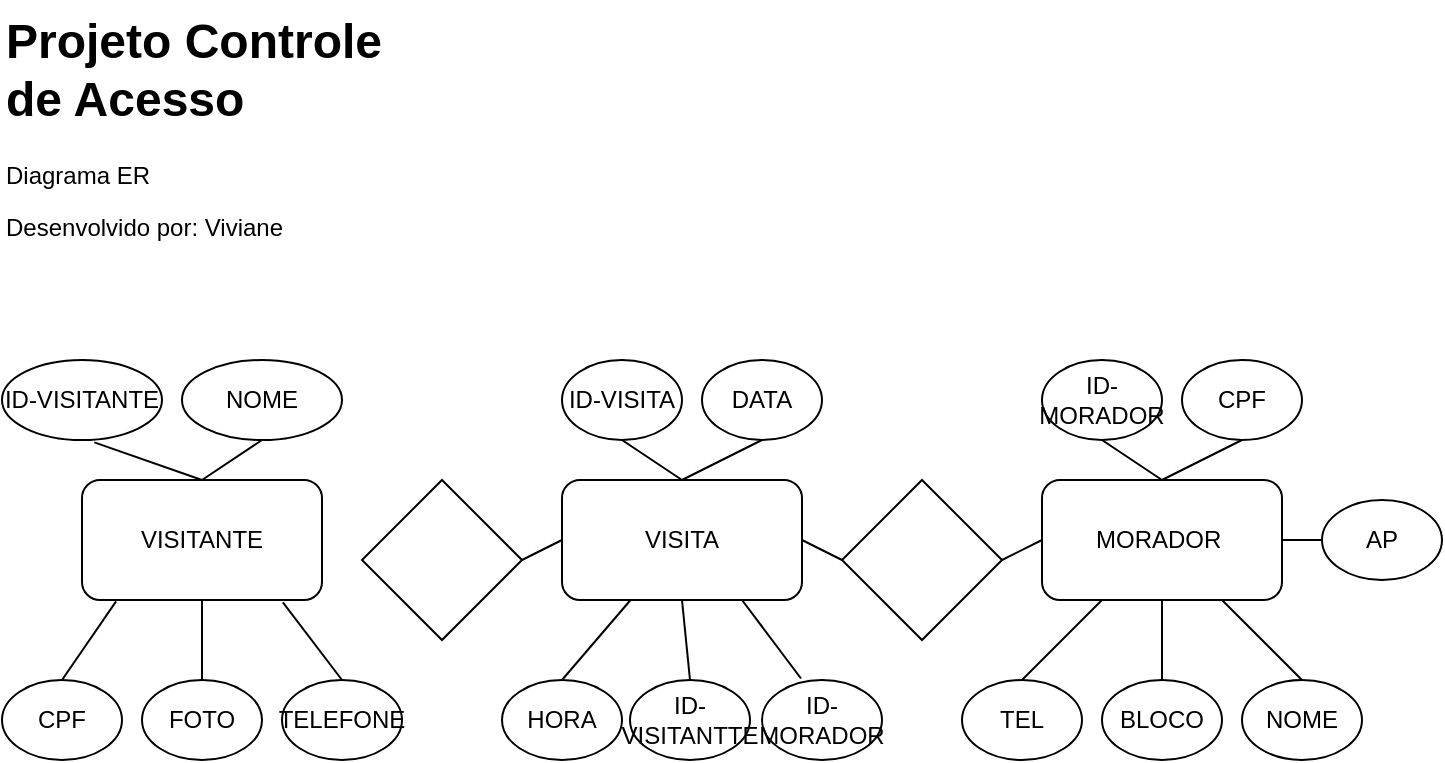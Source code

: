 <mxfile version="26.1.0">
  <diagram name="Página-1" id="n-gYPnxzvoxbKC6MefwJ">
    <mxGraphModel dx="561" dy="331" grid="1" gridSize="10" guides="1" tooltips="1" connect="1" arrows="1" fold="1" page="1" pageScale="1" pageWidth="827" pageHeight="1169" math="0" shadow="0">
      <root>
        <mxCell id="0" />
        <mxCell id="1" parent="0" />
        <mxCell id="aXi3hPOdCCC3074mC9qm-3" value="VISITANTE" style="rounded=1;whiteSpace=wrap;html=1;" parent="1" vertex="1">
          <mxGeometry x="80" y="260" width="120" height="60" as="geometry" />
        </mxCell>
        <mxCell id="aXi3hPOdCCC3074mC9qm-4" value="VISITA" style="rounded=1;whiteSpace=wrap;html=1;" parent="1" vertex="1">
          <mxGeometry x="320" y="260" width="120" height="60" as="geometry" />
        </mxCell>
        <mxCell id="aXi3hPOdCCC3074mC9qm-6" value="MORADOR&amp;nbsp;" style="rounded=1;whiteSpace=wrap;html=1;" parent="1" vertex="1">
          <mxGeometry x="560" y="260" width="120" height="60" as="geometry" />
        </mxCell>
        <mxCell id="aXi3hPOdCCC3074mC9qm-7" value="" style="rhombus;whiteSpace=wrap;html=1;" parent="1" vertex="1">
          <mxGeometry x="220" y="260" width="80" height="80" as="geometry" />
        </mxCell>
        <mxCell id="aXi3hPOdCCC3074mC9qm-8" value="" style="rhombus;whiteSpace=wrap;html=1;" parent="1" vertex="1">
          <mxGeometry x="460" y="260" width="80" height="80" as="geometry" />
        </mxCell>
        <mxCell id="aXi3hPOdCCC3074mC9qm-9" value="ID-VISITANTE" style="ellipse;whiteSpace=wrap;html=1;" parent="1" vertex="1">
          <mxGeometry x="40" y="200" width="80" height="40" as="geometry" />
        </mxCell>
        <mxCell id="aXi3hPOdCCC3074mC9qm-10" value="NOME" style="ellipse;whiteSpace=wrap;html=1;" parent="1" vertex="1">
          <mxGeometry x="130" y="200" width="80" height="40" as="geometry" />
        </mxCell>
        <mxCell id="aXi3hPOdCCC3074mC9qm-12" value="CPF" style="ellipse;whiteSpace=wrap;html=1;" parent="1" vertex="1">
          <mxGeometry x="40" y="360" width="60" height="40" as="geometry" />
        </mxCell>
        <mxCell id="aXi3hPOdCCC3074mC9qm-15" value="FOTO" style="ellipse;whiteSpace=wrap;html=1;" parent="1" vertex="1">
          <mxGeometry x="110" y="360" width="60" height="40" as="geometry" />
        </mxCell>
        <mxCell id="aXi3hPOdCCC3074mC9qm-16" value="TELEFONE" style="ellipse;whiteSpace=wrap;html=1;" parent="1" vertex="1">
          <mxGeometry x="180" y="360" width="60" height="40" as="geometry" />
        </mxCell>
        <mxCell id="aXi3hPOdCCC3074mC9qm-17" value="HORA" style="ellipse;whiteSpace=wrap;html=1;" parent="1" vertex="1">
          <mxGeometry x="290" y="360" width="60" height="40" as="geometry" />
        </mxCell>
        <mxCell id="aXi3hPOdCCC3074mC9qm-18" value="ID-VISITANTTE" style="ellipse;whiteSpace=wrap;html=1;" parent="1" vertex="1">
          <mxGeometry x="354" y="360" width="60" height="40" as="geometry" />
        </mxCell>
        <mxCell id="aXi3hPOdCCC3074mC9qm-19" value="ID-MORADOR" style="ellipse;whiteSpace=wrap;html=1;" parent="1" vertex="1">
          <mxGeometry x="420" y="360" width="60" height="40" as="geometry" />
        </mxCell>
        <mxCell id="aXi3hPOdCCC3074mC9qm-20" value="TEL" style="ellipse;whiteSpace=wrap;html=1;" parent="1" vertex="1">
          <mxGeometry x="520" y="360" width="60" height="40" as="geometry" />
        </mxCell>
        <mxCell id="aXi3hPOdCCC3074mC9qm-21" value="BLOCO" style="ellipse;whiteSpace=wrap;html=1;" parent="1" vertex="1">
          <mxGeometry x="590" y="360" width="60" height="40" as="geometry" />
        </mxCell>
        <mxCell id="aXi3hPOdCCC3074mC9qm-22" value="NOME" style="ellipse;whiteSpace=wrap;html=1;" parent="1" vertex="1">
          <mxGeometry x="660" y="360" width="60" height="40" as="geometry" />
        </mxCell>
        <mxCell id="aXi3hPOdCCC3074mC9qm-23" value="AP" style="ellipse;whiteSpace=wrap;html=1;" parent="1" vertex="1">
          <mxGeometry x="700" y="270" width="60" height="40" as="geometry" />
        </mxCell>
        <mxCell id="aXi3hPOdCCC3074mC9qm-24" value="ID-VISITA" style="ellipse;whiteSpace=wrap;html=1;" parent="1" vertex="1">
          <mxGeometry x="320" y="200" width="60" height="40" as="geometry" />
        </mxCell>
        <mxCell id="aXi3hPOdCCC3074mC9qm-25" value="DATA" style="ellipse;whiteSpace=wrap;html=1;" parent="1" vertex="1">
          <mxGeometry x="390" y="200" width="60" height="40" as="geometry" />
        </mxCell>
        <mxCell id="aXi3hPOdCCC3074mC9qm-26" value="ID-MORADOR" style="ellipse;whiteSpace=wrap;html=1;" parent="1" vertex="1">
          <mxGeometry x="560" y="200" width="60" height="40" as="geometry" />
        </mxCell>
        <mxCell id="aXi3hPOdCCC3074mC9qm-27" value="CPF" style="ellipse;whiteSpace=wrap;html=1;" parent="1" vertex="1">
          <mxGeometry x="630" y="200" width="60" height="40" as="geometry" />
        </mxCell>
        <mxCell id="OKWARlwrvnnZrhkhigwl-1" value="&lt;h1 style=&quot;margin-top: 0px;&quot;&gt;Projeto Controle de Acesso&lt;/h1&gt;&lt;p&gt;Diagrama ER&lt;/p&gt;&lt;p&gt;Desenvolvido por: Viviane&lt;/p&gt;" style="text;html=1;whiteSpace=wrap;overflow=hidden;rounded=0;" vertex="1" parent="1">
          <mxGeometry x="40" y="20" width="220" height="150" as="geometry" />
        </mxCell>
        <mxCell id="OKWARlwrvnnZrhkhigwl-2" value="" style="endArrow=none;html=1;rounded=0;entryX=0;entryY=0.5;entryDx=0;entryDy=0;exitX=1;exitY=0.5;exitDx=0;exitDy=0;" edge="1" parent="1" source="aXi3hPOdCCC3074mC9qm-7" target="aXi3hPOdCCC3074mC9qm-4">
          <mxGeometry width="50" height="50" relative="1" as="geometry">
            <mxPoint x="330" y="230" as="sourcePoint" />
            <mxPoint x="380" y="180" as="targetPoint" />
          </mxGeometry>
        </mxCell>
        <mxCell id="OKWARlwrvnnZrhkhigwl-3" value="" style="endArrow=none;html=1;rounded=0;exitX=0.5;exitY=0;exitDx=0;exitDy=0;" edge="1" parent="1" source="aXi3hPOdCCC3074mC9qm-17" target="aXi3hPOdCCC3074mC9qm-4">
          <mxGeometry width="50" height="50" relative="1" as="geometry">
            <mxPoint x="320" y="340" as="sourcePoint" />
            <mxPoint x="370" y="290" as="targetPoint" />
          </mxGeometry>
        </mxCell>
        <mxCell id="OKWARlwrvnnZrhkhigwl-4" value="" style="endArrow=none;html=1;rounded=0;exitX=0.5;exitY=0;exitDx=0;exitDy=0;entryX=0.5;entryY=1;entryDx=0;entryDy=0;" edge="1" parent="1" source="aXi3hPOdCCC3074mC9qm-18" target="aXi3hPOdCCC3074mC9qm-4">
          <mxGeometry width="50" height="50" relative="1" as="geometry">
            <mxPoint x="320" y="340" as="sourcePoint" />
            <mxPoint x="370" y="290" as="targetPoint" />
          </mxGeometry>
        </mxCell>
        <mxCell id="OKWARlwrvnnZrhkhigwl-5" value="" style="endArrow=none;html=1;rounded=0;exitX=0.325;exitY=-0.019;exitDx=0;exitDy=0;exitPerimeter=0;entryX=0.75;entryY=1;entryDx=0;entryDy=0;" edge="1" parent="1" source="aXi3hPOdCCC3074mC9qm-19" target="aXi3hPOdCCC3074mC9qm-4">
          <mxGeometry width="50" height="50" relative="1" as="geometry">
            <mxPoint x="320" y="340" as="sourcePoint" />
            <mxPoint x="370" y="290" as="targetPoint" />
          </mxGeometry>
        </mxCell>
        <mxCell id="OKWARlwrvnnZrhkhigwl-9" value="" style="endArrow=none;html=1;rounded=0;entryX=0.5;entryY=1;entryDx=0;entryDy=0;exitX=0.5;exitY=0;exitDx=0;exitDy=0;" edge="1" parent="1" source="aXi3hPOdCCC3074mC9qm-15" target="aXi3hPOdCCC3074mC9qm-3">
          <mxGeometry width="50" height="50" relative="1" as="geometry">
            <mxPoint x="150" y="340" as="sourcePoint" />
            <mxPoint x="200" y="290" as="targetPoint" />
          </mxGeometry>
        </mxCell>
        <mxCell id="OKWARlwrvnnZrhkhigwl-10" value="" style="endArrow=none;html=1;rounded=0;exitX=0.5;exitY=0;exitDx=0;exitDy=0;entryX=0.142;entryY=1.011;entryDx=0;entryDy=0;entryPerimeter=0;" edge="1" parent="1" source="aXi3hPOdCCC3074mC9qm-12" target="aXi3hPOdCCC3074mC9qm-3">
          <mxGeometry width="50" height="50" relative="1" as="geometry">
            <mxPoint x="150" y="340" as="sourcePoint" />
            <mxPoint x="200" y="290" as="targetPoint" />
          </mxGeometry>
        </mxCell>
        <mxCell id="OKWARlwrvnnZrhkhigwl-11" value="" style="endArrow=none;html=1;rounded=0;exitX=0.5;exitY=0;exitDx=0;exitDy=0;entryX=0.837;entryY=1.019;entryDx=0;entryDy=0;entryPerimeter=0;" edge="1" parent="1" source="aXi3hPOdCCC3074mC9qm-16" target="aXi3hPOdCCC3074mC9qm-3">
          <mxGeometry width="50" height="50" relative="1" as="geometry">
            <mxPoint x="150" y="340" as="sourcePoint" />
            <mxPoint x="200" y="290" as="targetPoint" />
          </mxGeometry>
        </mxCell>
        <mxCell id="OKWARlwrvnnZrhkhigwl-12" value="" style="endArrow=none;html=1;rounded=0;entryX=0.5;entryY=1;entryDx=0;entryDy=0;exitX=0.5;exitY=0;exitDx=0;exitDy=0;" edge="1" parent="1" source="aXi3hPOdCCC3074mC9qm-3" target="aXi3hPOdCCC3074mC9qm-10">
          <mxGeometry width="50" height="50" relative="1" as="geometry">
            <mxPoint x="150" y="340" as="sourcePoint" />
            <mxPoint x="200" y="290" as="targetPoint" />
          </mxGeometry>
        </mxCell>
        <mxCell id="OKWARlwrvnnZrhkhigwl-13" value="" style="endArrow=none;html=1;rounded=0;entryX=0.577;entryY=1.029;entryDx=0;entryDy=0;entryPerimeter=0;exitX=0.5;exitY=0;exitDx=0;exitDy=0;" edge="1" parent="1" source="aXi3hPOdCCC3074mC9qm-3" target="aXi3hPOdCCC3074mC9qm-9">
          <mxGeometry width="50" height="50" relative="1" as="geometry">
            <mxPoint x="150" y="340" as="sourcePoint" />
            <mxPoint x="200" y="290" as="targetPoint" />
          </mxGeometry>
        </mxCell>
        <mxCell id="OKWARlwrvnnZrhkhigwl-14" value="" style="endArrow=none;html=1;rounded=0;entryX=0.5;entryY=1;entryDx=0;entryDy=0;exitX=0.5;exitY=0;exitDx=0;exitDy=0;" edge="1" parent="1" source="aXi3hPOdCCC3074mC9qm-4" target="aXi3hPOdCCC3074mC9qm-25">
          <mxGeometry width="50" height="50" relative="1" as="geometry">
            <mxPoint x="440" y="340" as="sourcePoint" />
            <mxPoint x="490" y="290" as="targetPoint" />
          </mxGeometry>
        </mxCell>
        <mxCell id="OKWARlwrvnnZrhkhigwl-15" value="" style="endArrow=none;html=1;rounded=0;entryX=0.5;entryY=1;entryDx=0;entryDy=0;exitX=0.5;exitY=0;exitDx=0;exitDy=0;" edge="1" parent="1" source="aXi3hPOdCCC3074mC9qm-4" target="aXi3hPOdCCC3074mC9qm-24">
          <mxGeometry width="50" height="50" relative="1" as="geometry">
            <mxPoint x="440" y="340" as="sourcePoint" />
            <mxPoint x="490" y="290" as="targetPoint" />
          </mxGeometry>
        </mxCell>
        <mxCell id="OKWARlwrvnnZrhkhigwl-16" value="" style="endArrow=none;html=1;rounded=0;exitX=1;exitY=0.5;exitDx=0;exitDy=0;entryX=0;entryY=0.5;entryDx=0;entryDy=0;" edge="1" parent="1" source="aXi3hPOdCCC3074mC9qm-4" target="aXi3hPOdCCC3074mC9qm-8">
          <mxGeometry width="50" height="50" relative="1" as="geometry">
            <mxPoint x="440" y="300" as="sourcePoint" />
            <mxPoint x="490" y="250" as="targetPoint" />
          </mxGeometry>
        </mxCell>
        <mxCell id="OKWARlwrvnnZrhkhigwl-17" value="" style="endArrow=none;html=1;rounded=0;entryX=0;entryY=0.5;entryDx=0;entryDy=0;" edge="1" parent="1" target="aXi3hPOdCCC3074mC9qm-6">
          <mxGeometry width="50" height="50" relative="1" as="geometry">
            <mxPoint x="540" y="300" as="sourcePoint" />
            <mxPoint x="490" y="290" as="targetPoint" />
          </mxGeometry>
        </mxCell>
        <mxCell id="OKWARlwrvnnZrhkhigwl-18" value="" style="endArrow=none;html=1;rounded=0;entryX=0.5;entryY=1;entryDx=0;entryDy=0;exitX=0.5;exitY=0;exitDx=0;exitDy=0;" edge="1" parent="1" source="aXi3hPOdCCC3074mC9qm-6" target="aXi3hPOdCCC3074mC9qm-26">
          <mxGeometry width="50" height="50" relative="1" as="geometry">
            <mxPoint x="440" y="340" as="sourcePoint" />
            <mxPoint x="490" y="290" as="targetPoint" />
          </mxGeometry>
        </mxCell>
        <mxCell id="OKWARlwrvnnZrhkhigwl-19" value="" style="endArrow=none;html=1;rounded=0;entryX=0.5;entryY=1;entryDx=0;entryDy=0;exitX=0.5;exitY=0;exitDx=0;exitDy=0;" edge="1" parent="1" source="aXi3hPOdCCC3074mC9qm-6" target="aXi3hPOdCCC3074mC9qm-27">
          <mxGeometry width="50" height="50" relative="1" as="geometry">
            <mxPoint x="440" y="340" as="sourcePoint" />
            <mxPoint x="490" y="290" as="targetPoint" />
          </mxGeometry>
        </mxCell>
        <mxCell id="OKWARlwrvnnZrhkhigwl-20" value="" style="endArrow=none;html=1;rounded=0;entryX=0.5;entryY=1;entryDx=0;entryDy=0;exitX=0.5;exitY=0;exitDx=0;exitDy=0;" edge="1" parent="1" source="aXi3hPOdCCC3074mC9qm-21" target="aXi3hPOdCCC3074mC9qm-6">
          <mxGeometry width="50" height="50" relative="1" as="geometry">
            <mxPoint x="440" y="340" as="sourcePoint" />
            <mxPoint x="490" y="290" as="targetPoint" />
          </mxGeometry>
        </mxCell>
        <mxCell id="OKWARlwrvnnZrhkhigwl-21" value="" style="endArrow=none;html=1;rounded=0;entryX=0.25;entryY=1;entryDx=0;entryDy=0;exitX=0.5;exitY=0;exitDx=0;exitDy=0;" edge="1" parent="1" source="aXi3hPOdCCC3074mC9qm-20" target="aXi3hPOdCCC3074mC9qm-6">
          <mxGeometry width="50" height="50" relative="1" as="geometry">
            <mxPoint x="440" y="340" as="sourcePoint" />
            <mxPoint x="490" y="290" as="targetPoint" />
          </mxGeometry>
        </mxCell>
        <mxCell id="OKWARlwrvnnZrhkhigwl-22" value="" style="endArrow=none;html=1;rounded=0;exitX=0.5;exitY=0;exitDx=0;exitDy=0;entryX=0.75;entryY=1;entryDx=0;entryDy=0;" edge="1" parent="1" source="aXi3hPOdCCC3074mC9qm-22" target="aXi3hPOdCCC3074mC9qm-6">
          <mxGeometry width="50" height="50" relative="1" as="geometry">
            <mxPoint x="440" y="340" as="sourcePoint" />
            <mxPoint x="490" y="290" as="targetPoint" />
          </mxGeometry>
        </mxCell>
        <mxCell id="OKWARlwrvnnZrhkhigwl-27" value="" style="endArrow=none;html=1;rounded=0;entryX=0;entryY=0.5;entryDx=0;entryDy=0;exitX=1;exitY=0.5;exitDx=0;exitDy=0;" edge="1" parent="1" source="aXi3hPOdCCC3074mC9qm-6" target="aXi3hPOdCCC3074mC9qm-23">
          <mxGeometry width="50" height="50" relative="1" as="geometry">
            <mxPoint x="440" y="340" as="sourcePoint" />
            <mxPoint x="490" y="290" as="targetPoint" />
          </mxGeometry>
        </mxCell>
      </root>
    </mxGraphModel>
  </diagram>
</mxfile>
